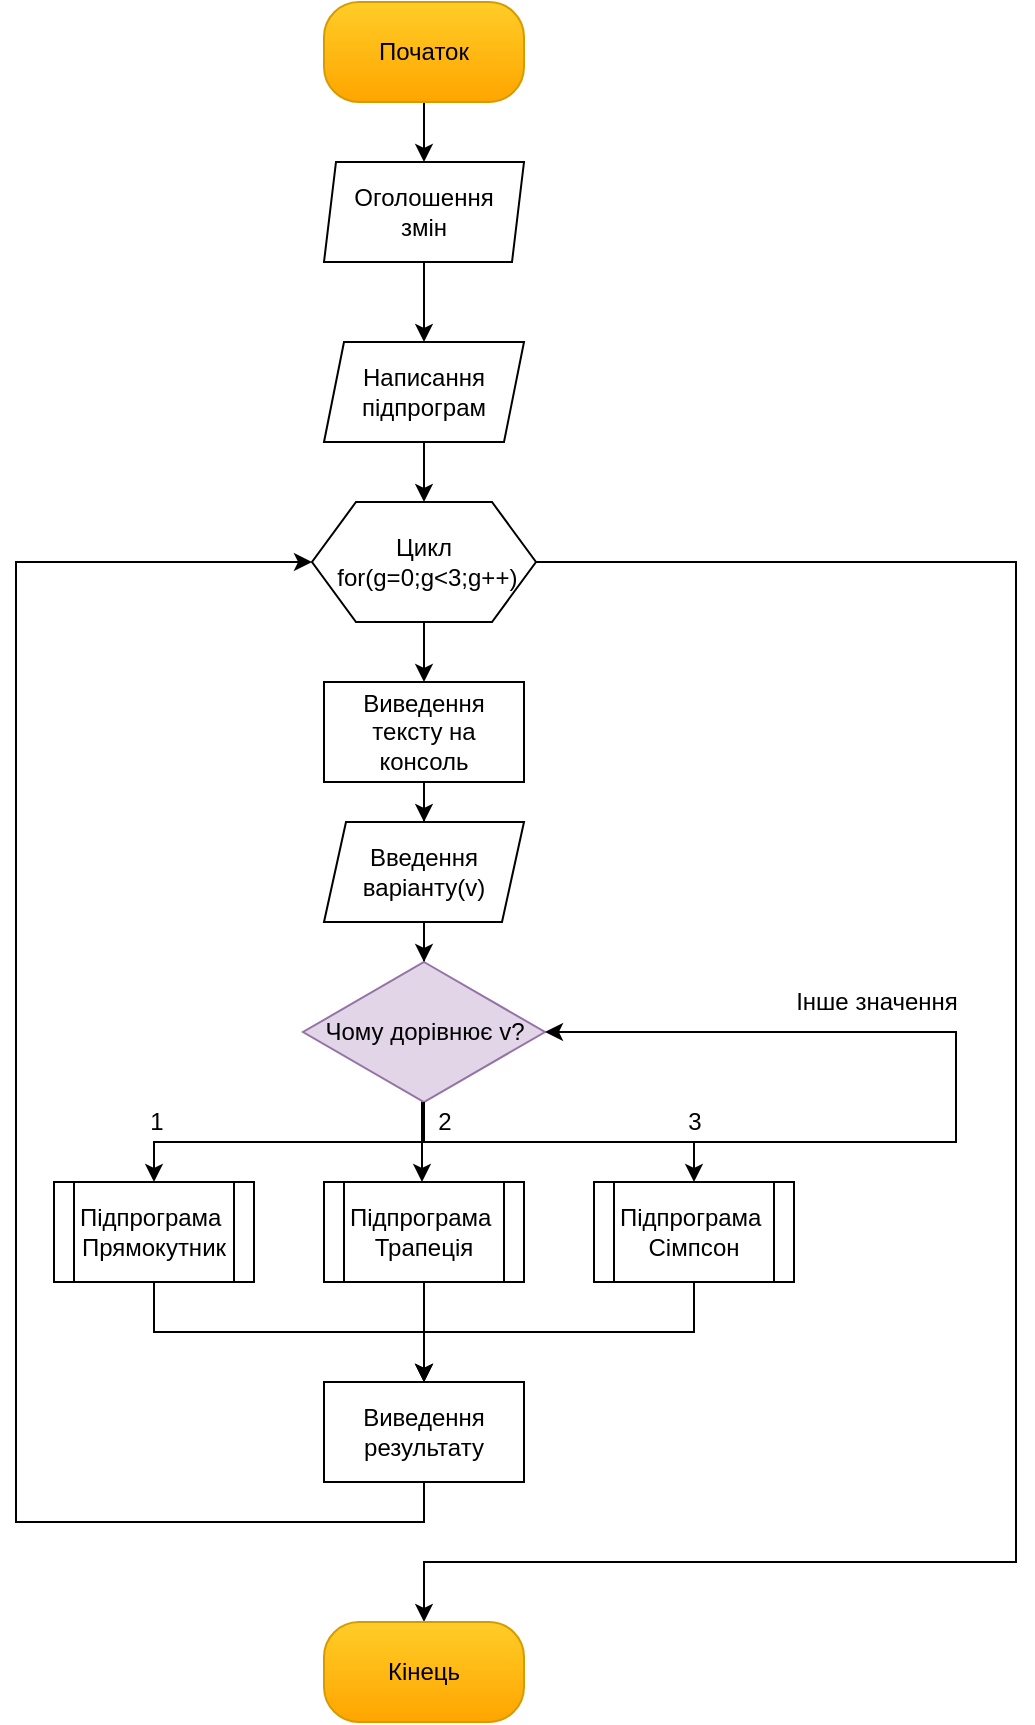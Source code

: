 <mxfile version="15.7.0" type="github">
  <diagram id="j7CseQX7H152feD_j4Yb" name="Page-1">
    <mxGraphModel dx="1141" dy="767" grid="1" gridSize="10" guides="1" tooltips="1" connect="1" arrows="1" fold="1" page="1" pageScale="1" pageWidth="827" pageHeight="1169" math="0" shadow="0">
      <root>
        <mxCell id="0" />
        <mxCell id="1" parent="0" />
        <mxCell id="0iMEfIhh2yUHPYTHlg61-37" value="" style="edgeStyle=orthogonalEdgeStyle;rounded=0;orthogonalLoop=1;jettySize=auto;html=1;" edge="1" parent="1" source="0iMEfIhh2yUHPYTHlg61-1" target="0iMEfIhh2yUHPYTHlg61-2">
          <mxGeometry relative="1" as="geometry" />
        </mxCell>
        <mxCell id="0iMEfIhh2yUHPYTHlg61-1" value="Початок" style="rounded=1;whiteSpace=wrap;html=1;arcSize=35;fillColor=#ffcd28;strokeColor=#d79b00;gradientColor=#ffa500;" vertex="1" parent="1">
          <mxGeometry x="354" y="10" width="100" height="50" as="geometry" />
        </mxCell>
        <mxCell id="0iMEfIhh2yUHPYTHlg61-38" value="" style="edgeStyle=orthogonalEdgeStyle;rounded=0;orthogonalLoop=1;jettySize=auto;html=1;" edge="1" parent="1" source="0iMEfIhh2yUHPYTHlg61-2" target="0iMEfIhh2yUHPYTHlg61-33">
          <mxGeometry relative="1" as="geometry" />
        </mxCell>
        <mxCell id="0iMEfIhh2yUHPYTHlg61-2" value="Оголошення &lt;br&gt;змін" style="shape=parallelogram;perimeter=parallelogramPerimeter;whiteSpace=wrap;html=1;fixedSize=1;size=6;" vertex="1" parent="1">
          <mxGeometry x="354" y="90" width="100" height="50" as="geometry" />
        </mxCell>
        <mxCell id="0iMEfIhh2yUHPYTHlg61-7" value="" style="edgeStyle=orthogonalEdgeStyle;rounded=0;orthogonalLoop=1;jettySize=auto;html=1;" edge="1" parent="1" source="0iMEfIhh2yUHPYTHlg61-4" target="0iMEfIhh2yUHPYTHlg61-6">
          <mxGeometry relative="1" as="geometry" />
        </mxCell>
        <mxCell id="0iMEfIhh2yUHPYTHlg61-32" style="edgeStyle=orthogonalEdgeStyle;rounded=0;orthogonalLoop=1;jettySize=auto;html=1;exitX=1;exitY=0.5;exitDx=0;exitDy=0;" edge="1" parent="1" source="0iMEfIhh2yUHPYTHlg61-4" target="0iMEfIhh2yUHPYTHlg61-30">
          <mxGeometry relative="1" as="geometry">
            <Array as="points">
              <mxPoint x="700" y="290" />
              <mxPoint x="700" y="790" />
              <mxPoint x="404" y="790" />
            </Array>
          </mxGeometry>
        </mxCell>
        <mxCell id="0iMEfIhh2yUHPYTHlg61-4" value="Цикл&lt;br&gt;&amp;nbsp;for(g=0;g&amp;lt;3;g++)" style="shape=hexagon;perimeter=hexagonPerimeter2;whiteSpace=wrap;html=1;fixedSize=1;size=22;" vertex="1" parent="1">
          <mxGeometry x="348" y="260" width="112" height="60" as="geometry" />
        </mxCell>
        <mxCell id="0iMEfIhh2yUHPYTHlg61-10" value="" style="edgeStyle=orthogonalEdgeStyle;rounded=0;orthogonalLoop=1;jettySize=auto;html=1;" edge="1" parent="1" source="0iMEfIhh2yUHPYTHlg61-6" target="0iMEfIhh2yUHPYTHlg61-9">
          <mxGeometry relative="1" as="geometry" />
        </mxCell>
        <mxCell id="0iMEfIhh2yUHPYTHlg61-6" value="Виведення тексту на консоль" style="rounded=0;whiteSpace=wrap;html=1;" vertex="1" parent="1">
          <mxGeometry x="354" y="350" width="100" height="50" as="geometry" />
        </mxCell>
        <mxCell id="0iMEfIhh2yUHPYTHlg61-12" value="" style="edgeStyle=orthogonalEdgeStyle;rounded=0;orthogonalLoop=1;jettySize=auto;html=1;" edge="1" parent="1" source="0iMEfIhh2yUHPYTHlg61-9" target="0iMEfIhh2yUHPYTHlg61-11">
          <mxGeometry relative="1" as="geometry" />
        </mxCell>
        <mxCell id="0iMEfIhh2yUHPYTHlg61-9" value="Введення варіанту(v)" style="shape=parallelogram;perimeter=parallelogramPerimeter;whiteSpace=wrap;html=1;fixedSize=1;size=11;" vertex="1" parent="1">
          <mxGeometry x="354" y="420" width="100" height="50" as="geometry" />
        </mxCell>
        <mxCell id="0iMEfIhh2yUHPYTHlg61-17" style="edgeStyle=orthogonalEdgeStyle;rounded=0;orthogonalLoop=1;jettySize=auto;html=1;exitX=0.5;exitY=1;exitDx=0;exitDy=0;entryX=0.5;entryY=0;entryDx=0;entryDy=0;" edge="1" parent="1" source="0iMEfIhh2yUHPYTHlg61-11" target="0iMEfIhh2yUHPYTHlg61-13">
          <mxGeometry relative="1" as="geometry">
            <mxPoint x="403.0" y="580" as="sourcePoint" />
          </mxGeometry>
        </mxCell>
        <mxCell id="0iMEfIhh2yUHPYTHlg61-18" style="edgeStyle=orthogonalEdgeStyle;rounded=0;orthogonalLoop=1;jettySize=auto;html=1;exitX=0.5;exitY=1;exitDx=0;exitDy=0;" edge="1" parent="1" source="0iMEfIhh2yUHPYTHlg61-11" target="0iMEfIhh2yUHPYTHlg61-14">
          <mxGeometry relative="1" as="geometry">
            <Array as="points">
              <mxPoint x="403" y="560" />
            </Array>
          </mxGeometry>
        </mxCell>
        <mxCell id="0iMEfIhh2yUHPYTHlg61-19" style="edgeStyle=orthogonalEdgeStyle;rounded=0;orthogonalLoop=1;jettySize=auto;html=1;exitX=0.5;exitY=1;exitDx=0;exitDy=0;entryX=0.5;entryY=0;entryDx=0;entryDy=0;" edge="1" parent="1" source="0iMEfIhh2yUHPYTHlg61-11" target="0iMEfIhh2yUHPYTHlg61-16">
          <mxGeometry relative="1" as="geometry" />
        </mxCell>
        <mxCell id="0iMEfIhh2yUHPYTHlg61-11" value="Чому дорівнює v?" style="rhombus;whiteSpace=wrap;html=1;fillColor=#e1d5e7;strokeColor=#9673a6;" vertex="1" parent="1">
          <mxGeometry x="343.5" y="490" width="121" height="70" as="geometry" />
        </mxCell>
        <mxCell id="0iMEfIhh2yUHPYTHlg61-28" style="edgeStyle=orthogonalEdgeStyle;rounded=0;orthogonalLoop=1;jettySize=auto;html=1;exitX=0.5;exitY=1;exitDx=0;exitDy=0;entryX=0.5;entryY=0;entryDx=0;entryDy=0;" edge="1" parent="1" source="0iMEfIhh2yUHPYTHlg61-13" target="0iMEfIhh2yUHPYTHlg61-23">
          <mxGeometry relative="1" as="geometry">
            <mxPoint x="400" y="710" as="targetPoint" />
          </mxGeometry>
        </mxCell>
        <mxCell id="0iMEfIhh2yUHPYTHlg61-13" value="Підпрограма&amp;nbsp;&lt;br&gt;Прямокутник" style="shape=process;whiteSpace=wrap;html=1;backgroundOutline=1;size=0.1;" vertex="1" parent="1">
          <mxGeometry x="219" y="600" width="100" height="50" as="geometry" />
        </mxCell>
        <mxCell id="0iMEfIhh2yUHPYTHlg61-26" value="" style="edgeStyle=orthogonalEdgeStyle;rounded=0;orthogonalLoop=1;jettySize=auto;html=1;" edge="1" parent="1" source="0iMEfIhh2yUHPYTHlg61-14" target="0iMEfIhh2yUHPYTHlg61-23">
          <mxGeometry relative="1" as="geometry" />
        </mxCell>
        <mxCell id="0iMEfIhh2yUHPYTHlg61-14" value="Підпрограма&amp;nbsp;&lt;br&gt;Трапеція" style="shape=process;whiteSpace=wrap;html=1;backgroundOutline=1;size=0.1;" vertex="1" parent="1">
          <mxGeometry x="354" y="600" width="100" height="50" as="geometry" />
        </mxCell>
        <mxCell id="0iMEfIhh2yUHPYTHlg61-27" style="edgeStyle=orthogonalEdgeStyle;rounded=0;orthogonalLoop=1;jettySize=auto;html=1;exitX=0.5;exitY=1;exitDx=0;exitDy=0;entryX=0.5;entryY=0;entryDx=0;entryDy=0;" edge="1" parent="1" source="0iMEfIhh2yUHPYTHlg61-16" target="0iMEfIhh2yUHPYTHlg61-23">
          <mxGeometry relative="1" as="geometry" />
        </mxCell>
        <mxCell id="0iMEfIhh2yUHPYTHlg61-16" value="Підпрограма&amp;nbsp;&lt;br&gt;Сімпсон" style="shape=process;whiteSpace=wrap;html=1;backgroundOutline=1;size=0.1;" vertex="1" parent="1">
          <mxGeometry x="489" y="600" width="100" height="50" as="geometry" />
        </mxCell>
        <mxCell id="0iMEfIhh2yUHPYTHlg61-20" value="1" style="text;html=1;align=center;verticalAlign=middle;resizable=0;points=[];autosize=1;strokeColor=none;fillColor=none;" vertex="1" parent="1">
          <mxGeometry x="260" y="560" width="20" height="20" as="geometry" />
        </mxCell>
        <mxCell id="0iMEfIhh2yUHPYTHlg61-21" value="3" style="text;html=1;align=center;verticalAlign=middle;resizable=0;points=[];autosize=1;strokeColor=none;fillColor=none;" vertex="1" parent="1">
          <mxGeometry x="529" y="560" width="20" height="20" as="geometry" />
        </mxCell>
        <mxCell id="0iMEfIhh2yUHPYTHlg61-22" value="2" style="text;html=1;align=center;verticalAlign=middle;resizable=0;points=[];autosize=1;strokeColor=none;fillColor=none;" vertex="1" parent="1">
          <mxGeometry x="404" y="560" width="20" height="20" as="geometry" />
        </mxCell>
        <mxCell id="0iMEfIhh2yUHPYTHlg61-31" style="edgeStyle=orthogonalEdgeStyle;rounded=0;orthogonalLoop=1;jettySize=auto;html=1;exitX=0.5;exitY=1;exitDx=0;exitDy=0;entryX=0;entryY=0.5;entryDx=0;entryDy=0;" edge="1" parent="1" source="0iMEfIhh2yUHPYTHlg61-23" target="0iMEfIhh2yUHPYTHlg61-4">
          <mxGeometry relative="1" as="geometry">
            <Array as="points">
              <mxPoint x="404" y="770" />
              <mxPoint x="200" y="770" />
              <mxPoint x="200" y="290" />
            </Array>
          </mxGeometry>
        </mxCell>
        <mxCell id="0iMEfIhh2yUHPYTHlg61-23" value="Виведення результату" style="rounded=0;whiteSpace=wrap;html=1;" vertex="1" parent="1">
          <mxGeometry x="354" y="700" width="100" height="50" as="geometry" />
        </mxCell>
        <mxCell id="0iMEfIhh2yUHPYTHlg61-24" style="edgeStyle=orthogonalEdgeStyle;rounded=0;orthogonalLoop=1;jettySize=auto;html=1;exitX=0.5;exitY=1;exitDx=0;exitDy=0;entryX=1;entryY=0.5;entryDx=0;entryDy=0;" edge="1" parent="1" source="0iMEfIhh2yUHPYTHlg61-11" target="0iMEfIhh2yUHPYTHlg61-11">
          <mxGeometry relative="1" as="geometry">
            <Array as="points">
              <mxPoint x="404" y="580" />
              <mxPoint x="670" y="580" />
              <mxPoint x="670" y="525" />
            </Array>
          </mxGeometry>
        </mxCell>
        <mxCell id="0iMEfIhh2yUHPYTHlg61-25" value="Інше значення" style="text;html=1;align=center;verticalAlign=middle;resizable=0;points=[];autosize=1;strokeColor=none;fillColor=none;" vertex="1" parent="1">
          <mxGeometry x="580" y="500" width="100" height="20" as="geometry" />
        </mxCell>
        <mxCell id="0iMEfIhh2yUHPYTHlg61-30" value="Кінець" style="rounded=1;whiteSpace=wrap;html=1;arcSize=35;fillColor=#ffcd28;strokeColor=#d79b00;gradientColor=#ffa500;" vertex="1" parent="1">
          <mxGeometry x="354" y="820" width="100" height="50" as="geometry" />
        </mxCell>
        <mxCell id="0iMEfIhh2yUHPYTHlg61-39" value="" style="edgeStyle=orthogonalEdgeStyle;rounded=0;orthogonalLoop=1;jettySize=auto;html=1;" edge="1" parent="1" source="0iMEfIhh2yUHPYTHlg61-33" target="0iMEfIhh2yUHPYTHlg61-4">
          <mxGeometry relative="1" as="geometry" />
        </mxCell>
        <mxCell id="0iMEfIhh2yUHPYTHlg61-33" value="Написання підпрограм" style="shape=parallelogram;perimeter=parallelogramPerimeter;whiteSpace=wrap;html=1;fixedSize=1;size=10;" vertex="1" parent="1">
          <mxGeometry x="354" y="180" width="100" height="50" as="geometry" />
        </mxCell>
      </root>
    </mxGraphModel>
  </diagram>
</mxfile>
